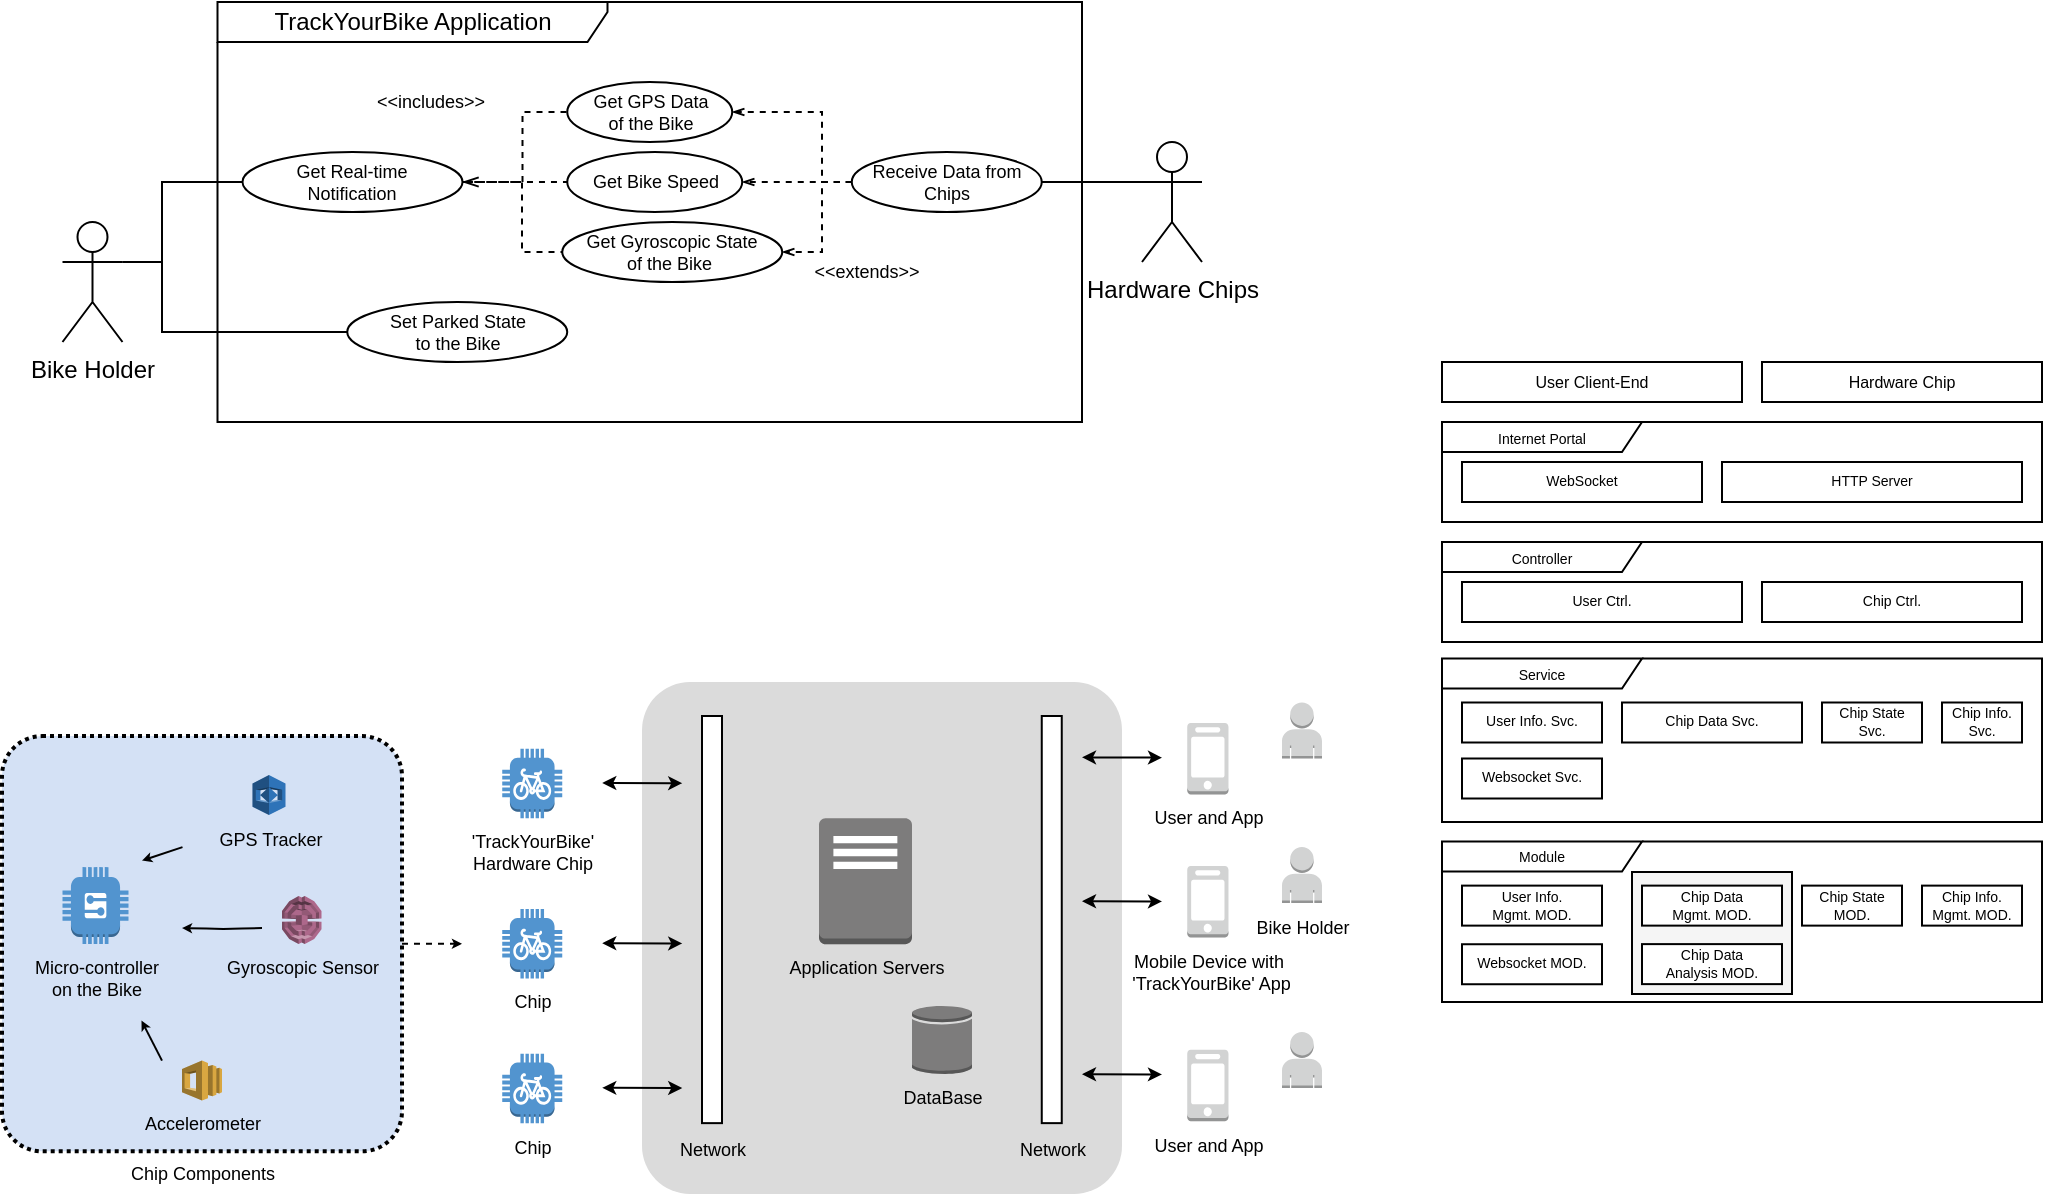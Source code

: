 <mxfile version="15.4.0" type="device" pages="2"><diagram id="r8Grfr7jQkBwMPgQjrcC" name="Page-1"><mxGraphModel dx="621" dy="463" grid="1" gridSize="10" guides="1" tooltips="1" connect="1" arrows="1" fold="1" page="1" pageScale="1" pageWidth="1169" pageHeight="827" math="0" shadow="0"><root><mxCell id="0"/><mxCell id="1" parent="0"/><mxCell id="HV0v0A446_wF8BR24bNS-97" value="&lt;span style=&quot;font-size: 7px&quot;&gt;Module&lt;/span&gt;" style="shape=umlFrame;whiteSpace=wrap;html=1;fontSize=8;width=100;height=15;" vertex="1" parent="1"><mxGeometry x="760" y="469.75" width="300" height="80.25" as="geometry"/></mxCell><mxCell id="HV0v0A446_wF8BR24bNS-106" value="" style="whiteSpace=wrap;html=1;fontSize=7;fillColor=#f5f5f5;strokeColor=default;fontColor=#333333;" vertex="1" parent="1"><mxGeometry x="855" y="485" width="80" height="61" as="geometry"/></mxCell><mxCell id="HV0v0A446_wF8BR24bNS-71" value="" style="rounded=1;arcSize=10;strokeColor=none;fillColor=#DBDBDB;gradientColor=none;fontSize=9;" vertex="1" parent="1"><mxGeometry x="360" y="390" width="240" height="256" as="geometry"/></mxCell><mxCell id="HV0v0A446_wF8BR24bNS-52" style="edgeStyle=orthogonalEdgeStyle;rounded=0;orthogonalLoop=1;jettySize=auto;html=1;exitX=1;exitY=0.5;exitDx=0;exitDy=0;fontSize=6;startArrow=none;startFill=0;endArrow=classic;endFill=1;endSize=2;dashed=1;" edge="1" parent="1" source="HV0v0A446_wF8BR24bNS-36"><mxGeometry relative="1" as="geometry"><mxPoint x="270" y="521.09" as="targetPoint"/></mxGeometry></mxCell><mxCell id="HV0v0A446_wF8BR24bNS-36" value="" style="rounded=1;arcSize=10;dashed=1;fillColor=#D4E1F5;gradientColor=none;dashPattern=1 1;strokeWidth=2;fontSize=6;" vertex="1" parent="1"><mxGeometry x="40" y="417.06" width="200" height="207.62" as="geometry"/></mxCell><mxCell id="HV0v0A446_wF8BR24bNS-2" value="TrackYourBike Application" style="shape=umlFrame;whiteSpace=wrap;html=1;width=195;height=20;" vertex="1" parent="1"><mxGeometry x="147.75" y="50" width="432.25" height="210" as="geometry"/></mxCell><mxCell id="HV0v0A446_wF8BR24bNS-6" style="edgeStyle=orthogonalEdgeStyle;rounded=0;orthogonalLoop=1;jettySize=auto;html=1;exitX=1;exitY=0.333;exitDx=0;exitDy=0;exitPerimeter=0;entryX=0;entryY=0.5;entryDx=0;entryDy=0;fontSize=9;endArrow=none;endFill=0;" edge="1" parent="1" source="HV0v0A446_wF8BR24bNS-1" target="HV0v0A446_wF8BR24bNS-5"><mxGeometry relative="1" as="geometry"><Array as="points"><mxPoint x="120" y="180"/><mxPoint x="120" y="140"/></Array></mxGeometry></mxCell><mxCell id="HV0v0A446_wF8BR24bNS-30" style="edgeStyle=orthogonalEdgeStyle;rounded=0;orthogonalLoop=1;jettySize=auto;html=1;exitX=1;exitY=0.333;exitDx=0;exitDy=0;exitPerimeter=0;entryX=0;entryY=0.5;entryDx=0;entryDy=0;fontSize=9;endArrow=none;endFill=0;endSize=4;" edge="1" parent="1" source="HV0v0A446_wF8BR24bNS-1" target="HV0v0A446_wF8BR24bNS-29"><mxGeometry relative="1" as="geometry"><Array as="points"><mxPoint x="120" y="180"/><mxPoint x="120" y="215"/></Array></mxGeometry></mxCell><mxCell id="HV0v0A446_wF8BR24bNS-1" value="Bike Holder" style="shape=umlActor;verticalLabelPosition=bottom;verticalAlign=top;html=1;" vertex="1" parent="1"><mxGeometry x="70.25" y="160" width="30" height="60" as="geometry"/></mxCell><mxCell id="HV0v0A446_wF8BR24bNS-3" value="Get GPS Data &lt;br&gt;of the Bike" style="ellipse;whiteSpace=wrap;html=1;fontSize=9;" vertex="1" parent="1"><mxGeometry x="322.62" y="90" width="82.5" height="30" as="geometry"/></mxCell><mxCell id="HV0v0A446_wF8BR24bNS-4" value="Get Bike Speed" style="ellipse;whiteSpace=wrap;html=1;fontSize=9;" vertex="1" parent="1"><mxGeometry x="322.62" y="125" width="87.5" height="30" as="geometry"/></mxCell><mxCell id="HV0v0A446_wF8BR24bNS-9" style="edgeStyle=orthogonalEdgeStyle;rounded=0;orthogonalLoop=1;jettySize=auto;html=1;exitX=1;exitY=0.5;exitDx=0;exitDy=0;entryX=0;entryY=0.5;entryDx=0;entryDy=0;fontSize=9;endArrow=none;endFill=0;dashed=1;" edge="1" parent="1" source="HV0v0A446_wF8BR24bNS-5" target="HV0v0A446_wF8BR24bNS-3"><mxGeometry relative="1" as="geometry"><Array as="points"><mxPoint x="300.25" y="140"/><mxPoint x="300.25" y="105"/></Array></mxGeometry></mxCell><mxCell id="HV0v0A446_wF8BR24bNS-10" style="edgeStyle=orthogonalEdgeStyle;rounded=0;orthogonalLoop=1;jettySize=auto;html=1;exitX=1;exitY=0.5;exitDx=0;exitDy=0;entryX=0;entryY=0.5;entryDx=0;entryDy=0;fontSize=9;endArrow=none;endFill=0;dashed=1;startArrow=openThin;startFill=0;" edge="1" parent="1" source="HV0v0A446_wF8BR24bNS-5" target="HV0v0A446_wF8BR24bNS-4"><mxGeometry relative="1" as="geometry"><Array as="points"><mxPoint x="290.25" y="140"/><mxPoint x="290.25" y="140"/></Array></mxGeometry></mxCell><mxCell id="HV0v0A446_wF8BR24bNS-12" value="&amp;lt;&amp;lt;includes&amp;gt;&amp;gt;" style="edgeLabel;html=1;align=center;verticalAlign=middle;resizable=0;points=[];fontSize=9;" vertex="1" connectable="0" parent="HV0v0A446_wF8BR24bNS-10"><mxGeometry x="0.388" y="-2" relative="1" as="geometry"><mxPoint x="-53" y="-42" as="offset"/></mxGeometry></mxCell><mxCell id="HV0v0A446_wF8BR24bNS-11" style="edgeStyle=orthogonalEdgeStyle;rounded=0;orthogonalLoop=1;jettySize=auto;html=1;exitX=1;exitY=0.5;exitDx=0;exitDy=0;entryX=0;entryY=0.5;entryDx=0;entryDy=0;fontSize=9;endArrow=none;endFill=0;dashed=1;" edge="1" parent="1" source="HV0v0A446_wF8BR24bNS-5" target="HV0v0A446_wF8BR24bNS-8"><mxGeometry relative="1" as="geometry"><Array as="points"><mxPoint x="300" y="140"/><mxPoint x="300" y="175"/></Array></mxGeometry></mxCell><mxCell id="HV0v0A446_wF8BR24bNS-5" value="Get Real-time&lt;br style=&quot;font-size: 9px;&quot;&gt;Notification" style="ellipse;whiteSpace=wrap;html=1;fontSize=9;" vertex="1" parent="1"><mxGeometry x="160.25" y="125" width="110" height="30" as="geometry"/></mxCell><mxCell id="HV0v0A446_wF8BR24bNS-8" value="Get Gyroscopic State&lt;br&gt;of the Bike&amp;nbsp;" style="ellipse;whiteSpace=wrap;html=1;fontSize=9;" vertex="1" parent="1"><mxGeometry x="320.12" y="160" width="110" height="30" as="geometry"/></mxCell><mxCell id="HV0v0A446_wF8BR24bNS-62" style="rounded=0;orthogonalLoop=1;jettySize=auto;html=1;fontSize=9;startArrow=classic;startFill=1;endArrow=classic;endFill=1;startSize=4;endSize=4;" edge="1" parent="1"><mxGeometry relative="1" as="geometry"><mxPoint x="380.12" y="593.053" as="targetPoint"/><mxPoint x="340.12" y="592.91" as="sourcePoint"/></mxGeometry></mxCell><mxCell id="HV0v0A446_wF8BR24bNS-13" value="Chip" style="outlineConnect=0;dashed=0;verticalLabelPosition=bottom;verticalAlign=top;align=center;html=1;shape=mxgraph.aws3.bicycle;fillColor=#5294CF;gradientColor=none;fontSize=9;" vertex="1" parent="1"><mxGeometry x="290.12" y="575.82" width="30" height="34.75" as="geometry"/></mxCell><mxCell id="HV0v0A446_wF8BR24bNS-14" value="Mobile Device with&lt;br&gt;&amp;nbsp;'TrackYourBike' App" style="outlineConnect=0;dashed=0;verticalLabelPosition=bottom;verticalAlign=top;align=center;html=1;shape=mxgraph.aws3.mobile_client;fillColor=#D2D3D3;gradientColor=none;fontSize=9;" vertex="1" parent="1"><mxGeometry x="632.62" y="482" width="20.62" height="35.75" as="geometry"/></mxCell><mxCell id="HV0v0A446_wF8BR24bNS-16" value="Bike Holder" style="outlineConnect=0;dashed=0;verticalLabelPosition=bottom;verticalAlign=top;align=center;html=1;shape=mxgraph.aws3.user;fillColor=#D2D3D3;gradientColor=none;fontSize=9;" vertex="1" parent="1"><mxGeometry x="680" y="472.5" width="20" height="28" as="geometry"/></mxCell><mxCell id="HV0v0A446_wF8BR24bNS-25" style="edgeStyle=orthogonalEdgeStyle;rounded=1;orthogonalLoop=1;jettySize=auto;html=1;fontSize=9;endArrow=classic;endFill=1;endSize=2;" edge="1" parent="1"><mxGeometry relative="1" as="geometry"><mxPoint x="130" y="513.02" as="targetPoint"/><mxPoint x="170" y="513.02" as="sourcePoint"/></mxGeometry></mxCell><mxCell id="HV0v0A446_wF8BR24bNS-19" value="Gyroscopic Sensor" style="outlineConnect=0;dashed=0;verticalLabelPosition=bottom;verticalAlign=top;align=center;html=1;shape=mxgraph.aws3.pinpoint;fillColor=#AD688B;gradientColor=none;fontSize=9;" vertex="1" parent="1"><mxGeometry x="180" y="497.06" width="19.75" height="24" as="geometry"/></mxCell><mxCell id="HV0v0A446_wF8BR24bNS-24" style="rounded=1;orthogonalLoop=1;jettySize=auto;html=1;fontSize=9;endArrow=classic;endFill=1;endSize=2;" edge="1" parent="1"><mxGeometry relative="1" as="geometry"><mxPoint x="110" y="479.31" as="targetPoint"/><mxPoint x="130.25" y="472.56" as="sourcePoint"/></mxGeometry></mxCell><mxCell id="HV0v0A446_wF8BR24bNS-20" value="GPS Tracker" style="outlineConnect=0;dashed=0;verticalLabelPosition=bottom;verticalAlign=top;align=center;html=1;shape=mxgraph.aws3.rekognition;fillColor=#2E73B8;gradientColor=none;fontSize=9;" vertex="1" parent="1"><mxGeometry x="165.25" y="436.56" width="16.5" height="20" as="geometry"/></mxCell><mxCell id="HV0v0A446_wF8BR24bNS-23" style="rounded=1;orthogonalLoop=1;jettySize=auto;html=1;fontSize=9;endArrow=classic;endFill=1;endSize=2;" edge="1" parent="1"><mxGeometry relative="1" as="geometry"><mxPoint x="109.75" y="559.31" as="targetPoint"/><mxPoint x="120" y="579.31" as="sourcePoint"/></mxGeometry></mxCell><mxCell id="HV0v0A446_wF8BR24bNS-21" value="Accelerometer" style="outlineConnect=0;dashed=0;verticalLabelPosition=bottom;verticalAlign=top;align=center;html=1;shape=mxgraph.aws3.swf;fillColor=#D9A741;gradientColor=none;fontSize=9;" vertex="1" parent="1"><mxGeometry x="130" y="579.31" width="20" height="20" as="geometry"/></mxCell><mxCell id="HV0v0A446_wF8BR24bNS-29" value="Set Parked State&lt;br&gt;to the Bike" style="ellipse;whiteSpace=wrap;html=1;fontSize=9;" vertex="1" parent="1"><mxGeometry x="212.62" y="200" width="110" height="30" as="geometry"/></mxCell><mxCell id="HV0v0A446_wF8BR24bNS-33" value="Application Servers" style="outlineConnect=0;dashed=0;verticalLabelPosition=bottom;verticalAlign=top;align=center;html=1;shape=mxgraph.aws3.traditional_server;fillColor=#7D7C7C;gradientColor=none;fontSize=9;" vertex="1" parent="1"><mxGeometry x="448.5" y="458.12" width="46.5" height="63" as="geometry"/></mxCell><mxCell id="HV0v0A446_wF8BR24bNS-37" value="&lt;span style=&quot;font-size: 9px&quot;&gt;Micro-controller&lt;/span&gt;&lt;br style=&quot;font-size: 9px&quot;&gt;&lt;span style=&quot;font-size: 9px&quot;&gt;on the Bike&lt;/span&gt;" style="outlineConnect=0;dashed=0;verticalLabelPosition=bottom;verticalAlign=top;align=center;html=1;shape=mxgraph.aws3.generic;fillColor=#5294CF;gradientColor=none;fontSize=6;" vertex="1" parent="1"><mxGeometry x="70.25" y="482.56" width="33" height="38.5" as="geometry"/></mxCell><mxCell id="HV0v0A446_wF8BR24bNS-40" value="'TrackYourBike' &lt;br&gt;Hardware Chip" style="outlineConnect=0;dashed=0;verticalLabelPosition=bottom;verticalAlign=top;align=center;html=1;shape=mxgraph.aws3.bicycle;fillColor=#5294CF;gradientColor=none;fontSize=9;" vertex="1" parent="1"><mxGeometry x="290.12" y="423.37" width="30" height="34.75" as="geometry"/></mxCell><mxCell id="HV0v0A446_wF8BR24bNS-41" value="Chip" style="outlineConnect=0;dashed=0;verticalLabelPosition=bottom;verticalAlign=top;align=center;html=1;shape=mxgraph.aws3.bicycle;fillColor=#5294CF;gradientColor=none;fontSize=9;" vertex="1" parent="1"><mxGeometry x="290.12" y="503.5" width="30" height="34.75" as="geometry"/></mxCell><mxCell id="HV0v0A446_wF8BR24bNS-42" value="User and App" style="outlineConnect=0;dashed=0;verticalLabelPosition=bottom;verticalAlign=top;align=center;html=1;shape=mxgraph.aws3.mobile_client;fillColor=#D2D3D3;gradientColor=none;fontSize=9;" vertex="1" parent="1"><mxGeometry x="632.62" y="573.87" width="20.62" height="35.75" as="geometry"/></mxCell><mxCell id="HV0v0A446_wF8BR24bNS-43" value="" style="outlineConnect=0;dashed=0;verticalLabelPosition=bottom;verticalAlign=top;align=center;html=1;shape=mxgraph.aws3.user;fillColor=#D2D3D3;gradientColor=none;fontSize=9;" vertex="1" parent="1"><mxGeometry x="680" y="565" width="20" height="28" as="geometry"/></mxCell><mxCell id="HV0v0A446_wF8BR24bNS-44" value="User and App" style="outlineConnect=0;dashed=0;verticalLabelPosition=bottom;verticalAlign=top;align=center;html=1;shape=mxgraph.aws3.mobile_client;fillColor=#D2D3D3;gradientColor=none;fontSize=9;" vertex="1" parent="1"><mxGeometry x="632.62" y="410.5" width="20.62" height="35.75" as="geometry"/></mxCell><mxCell id="HV0v0A446_wF8BR24bNS-45" value="" style="outlineConnect=0;dashed=0;verticalLabelPosition=bottom;verticalAlign=top;align=center;html=1;shape=mxgraph.aws3.user;fillColor=#D2D3D3;gradientColor=none;fontSize=9;" vertex="1" parent="1"><mxGeometry x="680" y="400.25" width="20" height="28" as="geometry"/></mxCell><mxCell id="HV0v0A446_wF8BR24bNS-54" value="&lt;font style=&quot;font-size: 9px&quot;&gt;DataBase&lt;/font&gt;" style="outlineConnect=0;dashed=0;verticalLabelPosition=bottom;verticalAlign=top;align=center;html=1;shape=mxgraph.aws3.generic_database;fillColor=#7D7C7C;gradientColor=none;fontSize=6;" vertex="1" parent="1"><mxGeometry x="495" y="551.5" width="30" height="34.5" as="geometry"/></mxCell><mxCell id="HV0v0A446_wF8BR24bNS-60" value="" style="whiteSpace=wrap;html=1;fontSize=9;" vertex="1" parent="1"><mxGeometry x="390" y="407" width="10" height="203.57" as="geometry"/></mxCell><mxCell id="HV0v0A446_wF8BR24bNS-61" value="Network" style="text;html=1;resizable=0;autosize=1;align=center;verticalAlign=middle;points=[];fillColor=none;strokeColor=none;rounded=0;fontSize=9;" vertex="1" parent="1"><mxGeometry x="370" y="614" width="50" height="20" as="geometry"/></mxCell><mxCell id="HV0v0A446_wF8BR24bNS-63" style="rounded=0;orthogonalLoop=1;jettySize=auto;html=1;fontSize=9;startArrow=classic;startFill=1;endArrow=classic;endFill=1;startSize=4;endSize=4;" edge="1" parent="1"><mxGeometry relative="1" as="geometry"><mxPoint x="380.12" y="520.733" as="targetPoint"/><mxPoint x="340.12" y="520.59" as="sourcePoint"/></mxGeometry></mxCell><mxCell id="HV0v0A446_wF8BR24bNS-64" style="rounded=0;orthogonalLoop=1;jettySize=auto;html=1;fontSize=9;startArrow=classic;startFill=1;endArrow=classic;endFill=1;startSize=4;endSize=4;" edge="1" parent="1"><mxGeometry relative="1" as="geometry"><mxPoint x="380.12" y="440.603" as="targetPoint"/><mxPoint x="340.12" y="440.46" as="sourcePoint"/></mxGeometry></mxCell><mxCell id="HV0v0A446_wF8BR24bNS-65" style="rounded=0;orthogonalLoop=1;jettySize=auto;html=1;fontSize=9;startArrow=classic;startFill=1;endArrow=classic;endFill=1;startSize=4;endSize=4;" edge="1" parent="1"><mxGeometry relative="1" as="geometry"><mxPoint x="620" y="586.213" as="targetPoint"/><mxPoint x="580" y="586.07" as="sourcePoint"/></mxGeometry></mxCell><mxCell id="HV0v0A446_wF8BR24bNS-66" value="" style="whiteSpace=wrap;html=1;fontSize=9;" vertex="1" parent="1"><mxGeometry x="559.88" y="407" width="10" height="203.57" as="geometry"/></mxCell><mxCell id="HV0v0A446_wF8BR24bNS-67" value="Network" style="text;html=1;resizable=0;autosize=1;align=center;verticalAlign=middle;points=[];fillColor=none;strokeColor=none;rounded=0;fontSize=9;" vertex="1" parent="1"><mxGeometry x="539.88" y="614" width="50" height="20" as="geometry"/></mxCell><mxCell id="HV0v0A446_wF8BR24bNS-68" style="rounded=0;orthogonalLoop=1;jettySize=auto;html=1;fontSize=9;startArrow=classic;startFill=1;endArrow=classic;endFill=1;startSize=4;endSize=4;" edge="1" parent="1"><mxGeometry relative="1" as="geometry"><mxPoint x="620" y="499.723" as="targetPoint"/><mxPoint x="580" y="499.58" as="sourcePoint"/></mxGeometry></mxCell><mxCell id="HV0v0A446_wF8BR24bNS-69" style="rounded=0;orthogonalLoop=1;jettySize=auto;html=1;fontSize=9;startArrow=classic;startFill=1;endArrow=classic;endFill=1;startSize=4;endSize=4;" edge="1" parent="1"><mxGeometry relative="1" as="geometry"><mxPoint x="620" y="427.823" as="targetPoint"/><mxPoint x="580" y="427.68" as="sourcePoint"/></mxGeometry></mxCell><mxCell id="HV0v0A446_wF8BR24bNS-72" value="Chip Components" style="text;html=1;resizable=0;autosize=1;align=center;verticalAlign=middle;points=[];fillColor=none;strokeColor=none;rounded=0;fontSize=9;" vertex="1" parent="1"><mxGeometry x="95" y="626" width="90" height="20" as="geometry"/></mxCell><mxCell id="HV0v0A446_wF8BR24bNS-73" value="Hardware Chips" style="shape=umlActor;verticalLabelPosition=bottom;verticalAlign=top;html=1;" vertex="1" parent="1"><mxGeometry x="610" y="120" width="30" height="60" as="geometry"/></mxCell><mxCell id="HV0v0A446_wF8BR24bNS-75" style="edgeStyle=none;rounded=0;orthogonalLoop=1;jettySize=auto;html=1;exitX=1;exitY=0.5;exitDx=0;exitDy=0;entryX=0;entryY=0.333;entryDx=0;entryDy=0;entryPerimeter=0;fontSize=9;startArrow=none;startFill=0;endArrow=none;endFill=0;startSize=4;endSize=4;" edge="1" parent="1" source="HV0v0A446_wF8BR24bNS-74" target="HV0v0A446_wF8BR24bNS-73"><mxGeometry relative="1" as="geometry"/></mxCell><mxCell id="HV0v0A446_wF8BR24bNS-80" style="edgeStyle=orthogonalEdgeStyle;rounded=0;orthogonalLoop=1;jettySize=auto;html=1;exitX=0;exitY=0.5;exitDx=0;exitDy=0;entryX=1;entryY=0.5;entryDx=0;entryDy=0;dashed=1;fontSize=9;startArrow=none;startFill=0;endArrow=openThin;endFill=0;startSize=4;endSize=4;" edge="1" parent="1" source="HV0v0A446_wF8BR24bNS-74" target="HV0v0A446_wF8BR24bNS-3"><mxGeometry relative="1" as="geometry"><Array as="points"><mxPoint x="450" y="140"/><mxPoint x="450" y="105"/></Array></mxGeometry></mxCell><mxCell id="HV0v0A446_wF8BR24bNS-81" style="edgeStyle=orthogonalEdgeStyle;rounded=0;orthogonalLoop=1;jettySize=auto;html=1;exitX=0;exitY=0.5;exitDx=0;exitDy=0;entryX=1;entryY=0.5;entryDx=0;entryDy=0;dashed=1;fontSize=9;startArrow=none;startFill=0;endArrow=openThin;endFill=0;startSize=4;endSize=4;" edge="1" parent="1" source="HV0v0A446_wF8BR24bNS-74" target="HV0v0A446_wF8BR24bNS-4"><mxGeometry relative="1" as="geometry"/></mxCell><mxCell id="HV0v0A446_wF8BR24bNS-82" style="edgeStyle=orthogonalEdgeStyle;rounded=0;orthogonalLoop=1;jettySize=auto;html=1;exitX=0;exitY=0.5;exitDx=0;exitDy=0;entryX=1;entryY=0.5;entryDx=0;entryDy=0;dashed=1;fontSize=9;startArrow=none;startFill=0;endArrow=openThin;endFill=0;startSize=4;endSize=4;" edge="1" parent="1" source="HV0v0A446_wF8BR24bNS-74" target="HV0v0A446_wF8BR24bNS-8"><mxGeometry relative="1" as="geometry"><Array as="points"><mxPoint x="450" y="140"/><mxPoint x="450" y="175"/></Array></mxGeometry></mxCell><mxCell id="HV0v0A446_wF8BR24bNS-83" value="&amp;lt;&amp;lt;extends&amp;gt;&amp;gt;" style="edgeLabel;html=1;align=center;verticalAlign=middle;resizable=0;points=[];fontSize=9;" vertex="1" connectable="0" parent="HV0v0A446_wF8BR24bNS-82"><mxGeometry x="-0.783" y="-1" relative="1" as="geometry"><mxPoint x="14" y="46" as="offset"/></mxGeometry></mxCell><mxCell id="HV0v0A446_wF8BR24bNS-74" value="Receive Data from&lt;br&gt;Chips" style="ellipse;whiteSpace=wrap;html=1;fontSize=9;" vertex="1" parent="1"><mxGeometry x="464.88" y="125" width="95" height="30" as="geometry"/></mxCell><mxCell id="HV0v0A446_wF8BR24bNS-84" value="User Client-End" style="whiteSpace=wrap;html=1;fontSize=8;" vertex="1" parent="1"><mxGeometry x="760" y="230" width="150" height="20" as="geometry"/></mxCell><mxCell id="HV0v0A446_wF8BR24bNS-85" value="Hardware Chip" style="whiteSpace=wrap;html=1;fontSize=8;" vertex="1" parent="1"><mxGeometry x="920" y="230" width="140" height="20" as="geometry"/></mxCell><mxCell id="HV0v0A446_wF8BR24bNS-86" value="&lt;font style=&quot;font-size: 7px&quot;&gt;Internet Portal&lt;/font&gt;" style="shape=umlFrame;whiteSpace=wrap;html=1;fontSize=8;width=100;height=15;" vertex="1" parent="1"><mxGeometry x="760" y="260" width="300" height="50" as="geometry"/></mxCell><mxCell id="HV0v0A446_wF8BR24bNS-87" value="WebSocket" style="whiteSpace=wrap;html=1;fontSize=7;" vertex="1" parent="1"><mxGeometry x="770" y="280" width="120" height="20" as="geometry"/></mxCell><mxCell id="HV0v0A446_wF8BR24bNS-88" value="HTTP Server" style="whiteSpace=wrap;html=1;fontSize=7;" vertex="1" parent="1"><mxGeometry x="900" y="280" width="150" height="20" as="geometry"/></mxCell><mxCell id="HV0v0A446_wF8BR24bNS-89" value="&lt;span style=&quot;font-size: 7px&quot;&gt;Controller&lt;/span&gt;" style="shape=umlFrame;whiteSpace=wrap;html=1;fontSize=8;width=100;height=15;" vertex="1" parent="1"><mxGeometry x="760" y="320" width="300" height="50" as="geometry"/></mxCell><mxCell id="HV0v0A446_wF8BR24bNS-90" value="User Ctrl." style="whiteSpace=wrap;html=1;fontSize=7;" vertex="1" parent="1"><mxGeometry x="770" y="340" width="140" height="20" as="geometry"/></mxCell><mxCell id="HV0v0A446_wF8BR24bNS-91" value="Chip Ctrl." style="whiteSpace=wrap;html=1;fontSize=7;" vertex="1" parent="1"><mxGeometry x="920" y="340" width="130" height="20" as="geometry"/></mxCell><mxCell id="HV0v0A446_wF8BR24bNS-92" value="&lt;span style=&quot;font-size: 7px&quot;&gt;Service&lt;/span&gt;" style="shape=umlFrame;whiteSpace=wrap;html=1;fontSize=8;width=100;height=15;" vertex="1" parent="1"><mxGeometry x="760" y="378.25" width="300" height="81.75" as="geometry"/></mxCell><mxCell id="HV0v0A446_wF8BR24bNS-93" value="User Info. Svc." style="whiteSpace=wrap;html=1;fontSize=7;" vertex="1" parent="1"><mxGeometry x="770" y="400.25" width="70" height="20" as="geometry"/></mxCell><mxCell id="HV0v0A446_wF8BR24bNS-94" value="Websocket Svc." style="whiteSpace=wrap;html=1;fontSize=7;" vertex="1" parent="1"><mxGeometry x="770" y="428.25" width="70" height="20" as="geometry"/></mxCell><mxCell id="HV0v0A446_wF8BR24bNS-95" value="Chip State Svc." style="whiteSpace=wrap;html=1;fontSize=7;" vertex="1" parent="1"><mxGeometry x="950" y="400.25" width="50" height="20" as="geometry"/></mxCell><mxCell id="HV0v0A446_wF8BR24bNS-96" value="Chip Info. Svc." style="whiteSpace=wrap;html=1;fontSize=7;" vertex="1" parent="1"><mxGeometry x="1010" y="400.25" width="40" height="20" as="geometry"/></mxCell><mxCell id="HV0v0A446_wF8BR24bNS-98" value="User Info. &lt;br&gt;Mgmt. MOD." style="whiteSpace=wrap;html=1;fontSize=7;" vertex="1" parent="1"><mxGeometry x="770" y="491.81" width="70" height="20" as="geometry"/></mxCell><mxCell id="HV0v0A446_wF8BR24bNS-100" value="Chip State MOD." style="whiteSpace=wrap;html=1;fontSize=7;" vertex="1" parent="1"><mxGeometry x="940" y="491.81" width="50" height="20" as="geometry"/></mxCell><mxCell id="HV0v0A446_wF8BR24bNS-101" value="Chip Info. &lt;br&gt;Mgmt. MOD." style="whiteSpace=wrap;html=1;fontSize=7;" vertex="1" parent="1"><mxGeometry x="1000" y="491.81" width="50" height="20" as="geometry"/></mxCell><mxCell id="HV0v0A446_wF8BR24bNS-102" value="Chip Data Svc." style="whiteSpace=wrap;html=1;fontSize=7;" vertex="1" parent="1"><mxGeometry x="850" y="400.25" width="90" height="20" as="geometry"/></mxCell><mxCell id="HV0v0A446_wF8BR24bNS-103" value="Websocket MOD." style="whiteSpace=wrap;html=1;fontSize=7;" vertex="1" parent="1"><mxGeometry x="770" y="521.12" width="70" height="20" as="geometry"/></mxCell><mxCell id="HV0v0A446_wF8BR24bNS-104" value="Chip Data &lt;br&gt;Mgmt. MOD." style="whiteSpace=wrap;html=1;fontSize=7;" vertex="1" parent="1"><mxGeometry x="860" y="491.81" width="70" height="20" as="geometry"/></mxCell><mxCell id="HV0v0A446_wF8BR24bNS-105" value="Chip Data&lt;br&gt;Analysis MOD." style="whiteSpace=wrap;html=1;fontSize=7;" vertex="1" parent="1"><mxGeometry x="860" y="521.06" width="70" height="20" as="geometry"/></mxCell></root></mxGraphModel></diagram><diagram id="pZ7xGZfv6khhganvfG9E" name="Page-2"><mxGraphModel dx="621" dy="463" grid="1" gridSize="10" guides="1" tooltips="1" connect="1" arrows="1" fold="1" page="1" pageScale="1" pageWidth="1169" pageHeight="827" math="0" shadow="0"><root><mxCell id="CwgXU_U2PIwfxWZbNTri-0"/><mxCell id="CwgXU_U2PIwfxWZbNTri-1" parent="CwgXU_U2PIwfxWZbNTri-0"/><mxCell id="W_IpCt7eLeR4E9WkVqxt-1" style="edgeStyle=orthogonalEdgeStyle;rounded=0;orthogonalLoop=1;jettySize=auto;html=1;exitX=0.5;exitY=1;exitDx=0;exitDy=0;entryX=0.5;entryY=0;entryDx=0;entryDy=0;fontSize=7;startArrow=none;startFill=0;endArrow=openThin;endFill=0;startSize=4;endSize=4;" edge="1" parent="CwgXU_U2PIwfxWZbNTri-1" source="CwgXU_U2PIwfxWZbNTri-2" target="CwgXU_U2PIwfxWZbNTri-5"><mxGeometry relative="1" as="geometry"/></mxCell><mxCell id="CwgXU_U2PIwfxWZbNTri-2" value="" style="ellipse;fillColor=#ffffff;strokeColor=#000000;fontSize=7;" vertex="1" parent="CwgXU_U2PIwfxWZbNTri-1"><mxGeometry x="262.5" y="20" width="30" height="30" as="geometry"/></mxCell><mxCell id="W_IpCt7eLeR4E9WkVqxt-2" style="edgeStyle=orthogonalEdgeStyle;rounded=0;orthogonalLoop=1;jettySize=auto;html=1;exitX=0.5;exitY=1;exitDx=0;exitDy=0;entryX=0.5;entryY=0;entryDx=0;entryDy=0;fontSize=7;startArrow=none;startFill=0;endArrow=openThin;endFill=0;startSize=4;endSize=4;" edge="1" parent="CwgXU_U2PIwfxWZbNTri-1" source="CwgXU_U2PIwfxWZbNTri-5" target="W_IpCt7eLeR4E9WkVqxt-0"><mxGeometry relative="1" as="geometry"/></mxCell><mxCell id="CwgXU_U2PIwfxWZbNTri-5" value="Receive Chip Data" style="whiteSpace=wrap;html=1;fontSize=7;gradientColor=#ffffff;rounded=1;shadow=0;sketch=0;arcSize=44;" vertex="1" parent="CwgXU_U2PIwfxWZbNTri-1"><mxGeometry x="235" y="65" width="85" height="30" as="geometry"/></mxCell><mxCell id="W_IpCt7eLeR4E9WkVqxt-4" style="edgeStyle=orthogonalEdgeStyle;rounded=0;orthogonalLoop=1;jettySize=auto;html=1;exitX=0.5;exitY=1;exitDx=0;exitDy=0;entryX=0.5;entryY=0;entryDx=0;entryDy=0;fontSize=7;startArrow=none;startFill=0;endArrow=openThin;endFill=0;startSize=4;endSize=4;" edge="1" parent="CwgXU_U2PIwfxWZbNTri-1" source="W_IpCt7eLeR4E9WkVqxt-0" target="W_IpCt7eLeR4E9WkVqxt-3"><mxGeometry relative="1" as="geometry"/></mxCell><mxCell id="W_IpCt7eLeR4E9WkVqxt-0" value="Check Data Type" style="whiteSpace=wrap;html=1;fontSize=7;gradientColor=#ffffff;rounded=1;shadow=0;sketch=0;arcSize=44;" vertex="1" parent="CwgXU_U2PIwfxWZbNTri-1"><mxGeometry x="235" y="115" width="85" height="30" as="geometry"/></mxCell><mxCell id="W_IpCt7eLeR4E9WkVqxt-6" style="edgeStyle=orthogonalEdgeStyle;rounded=1;orthogonalLoop=1;jettySize=auto;html=1;exitX=1;exitY=0.5;exitDx=0;exitDy=0;entryX=0.5;entryY=0;entryDx=0;entryDy=0;fontSize=7;startArrow=none;startFill=0;endArrow=openThin;endFill=0;startSize=4;endSize=4;" edge="1" parent="CwgXU_U2PIwfxWZbNTri-1" source="W_IpCt7eLeR4E9WkVqxt-3" target="W_IpCt7eLeR4E9WkVqxt-11"><mxGeometry relative="1" as="geometry"><mxPoint x="362.5" y="205" as="targetPoint"/></mxGeometry></mxCell><mxCell id="W_IpCt7eLeR4E9WkVqxt-7" value="gyroscopic data" style="edgeLabel;html=1;align=center;verticalAlign=middle;resizable=0;points=[];fontSize=7;" vertex="1" connectable="0" parent="W_IpCt7eLeR4E9WkVqxt-6"><mxGeometry x="-0.158" y="2" relative="1" as="geometry"><mxPoint y="-13" as="offset"/></mxGeometry></mxCell><mxCell id="W_IpCt7eLeR4E9WkVqxt-9" style="edgeStyle=orthogonalEdgeStyle;rounded=1;orthogonalLoop=1;jettySize=auto;html=1;exitX=0;exitY=0.5;exitDx=0;exitDy=0;entryX=0.5;entryY=0;entryDx=0;entryDy=0;fontSize=7;startArrow=none;startFill=0;endArrow=openThin;endFill=0;startSize=4;endSize=4;" edge="1" parent="CwgXU_U2PIwfxWZbNTri-1" source="W_IpCt7eLeR4E9WkVqxt-3" target="W_IpCt7eLeR4E9WkVqxt-8"><mxGeometry relative="1" as="geometry"/></mxCell><mxCell id="W_IpCt7eLeR4E9WkVqxt-10" value="not gyroscopic data" style="edgeLabel;html=1;align=center;verticalAlign=middle;resizable=0;points=[];fontSize=7;" vertex="1" connectable="0" parent="W_IpCt7eLeR4E9WkVqxt-9"><mxGeometry x="-0.309" relative="1" as="geometry"><mxPoint y="-15" as="offset"/></mxGeometry></mxCell><mxCell id="W_IpCt7eLeR4E9WkVqxt-3" value="" style="rhombus;rounded=0;shadow=0;sketch=0;fontSize=7;strokeColor=default;fillColor=default;gradientColor=#ffffff;" vertex="1" parent="CwgXU_U2PIwfxWZbNTri-1"><mxGeometry x="262.5" y="165" width="30" height="30" as="geometry"/></mxCell><mxCell id="W_IpCt7eLeR4E9WkVqxt-32" style="edgeStyle=orthogonalEdgeStyle;rounded=1;orthogonalLoop=1;jettySize=auto;html=1;exitX=0.5;exitY=1;exitDx=0;exitDy=0;entryX=0.5;entryY=0;entryDx=0;entryDy=0;fontSize=7;startArrow=none;startFill=0;endArrow=openThin;endFill=0;startSize=4;endSize=4;" edge="1" parent="CwgXU_U2PIwfxWZbNTri-1" source="W_IpCt7eLeR4E9WkVqxt-8" target="W_IpCt7eLeR4E9WkVqxt-18"><mxGeometry relative="1" as="geometry"><Array as="points"><mxPoint x="202.5" y="430"/><mxPoint x="282.5" y="430"/></Array></mxGeometry></mxCell><mxCell id="W_IpCt7eLeR4E9WkVqxt-8" value="Push Chip Data&lt;br&gt;to The Client-End" style="whiteSpace=wrap;html=1;fontSize=7;gradientColor=#ffffff;rounded=1;shadow=0;sketch=0;arcSize=44;" vertex="1" parent="CwgXU_U2PIwfxWZbNTri-1"><mxGeometry x="160" y="290" width="85" height="30" as="geometry"/></mxCell><mxCell id="W_IpCt7eLeR4E9WkVqxt-14" style="edgeStyle=orthogonalEdgeStyle;rounded=1;orthogonalLoop=1;jettySize=auto;html=1;exitX=0.5;exitY=1;exitDx=0;exitDy=0;entryX=0.5;entryY=0;entryDx=0;entryDy=0;fontSize=7;startArrow=none;startFill=0;endArrow=openThin;endFill=0;startSize=4;endSize=4;" edge="1" parent="CwgXU_U2PIwfxWZbNTri-1" source="W_IpCt7eLeR4E9WkVqxt-11" target="W_IpCt7eLeR4E9WkVqxt-13"><mxGeometry relative="1" as="geometry"/></mxCell><mxCell id="W_IpCt7eLeR4E9WkVqxt-11" value="Check If Chip Is In &lt;br&gt;'Parked' State" style="whiteSpace=wrap;html=1;fontSize=7;gradientColor=#ffffff;rounded=1;shadow=0;sketch=0;arcSize=44;" vertex="1" parent="CwgXU_U2PIwfxWZbNTri-1"><mxGeometry x="292.5" y="200" width="85" height="30" as="geometry"/></mxCell><mxCell id="W_IpCt7eLeR4E9WkVqxt-16" style="edgeStyle=orthogonalEdgeStyle;rounded=1;orthogonalLoop=1;jettySize=auto;html=1;exitX=0;exitY=0.5;exitDx=0;exitDy=0;entryX=0.5;entryY=0;entryDx=0;entryDy=0;fontSize=7;startArrow=none;startFill=0;endArrow=openThin;endFill=0;startSize=4;endSize=4;" edge="1" parent="CwgXU_U2PIwfxWZbNTri-1" source="W_IpCt7eLeR4E9WkVqxt-13" target="W_IpCt7eLeR4E9WkVqxt-15"><mxGeometry relative="1" as="geometry"><Array as="points"><mxPoint x="282.5" y="265"/></Array></mxGeometry></mxCell><mxCell id="W_IpCt7eLeR4E9WkVqxt-17" value="no" style="edgeLabel;html=1;align=center;verticalAlign=middle;resizable=0;points=[];fontSize=7;" vertex="1" connectable="0" parent="W_IpCt7eLeR4E9WkVqxt-16"><mxGeometry x="-0.079" relative="1" as="geometry"><mxPoint x="-23" y="-4" as="offset"/></mxGeometry></mxCell><mxCell id="W_IpCt7eLeR4E9WkVqxt-22" style="edgeStyle=orthogonalEdgeStyle;rounded=1;orthogonalLoop=1;jettySize=auto;html=1;exitX=1;exitY=0.5;exitDx=0;exitDy=0;fontSize=7;startArrow=none;startFill=0;endArrow=openThin;endFill=0;startSize=4;endSize=4;entryX=0.5;entryY=0;entryDx=0;entryDy=0;" edge="1" parent="CwgXU_U2PIwfxWZbNTri-1" source="W_IpCt7eLeR4E9WkVqxt-13" target="W_IpCt7eLeR4E9WkVqxt-21"><mxGeometry relative="1" as="geometry"><Array as="points"><mxPoint x="408.5" y="265"/><mxPoint x="408.5" y="280"/></Array></mxGeometry></mxCell><mxCell id="W_IpCt7eLeR4E9WkVqxt-23" value="yes" style="edgeLabel;html=1;align=center;verticalAlign=middle;resizable=0;points=[];fontSize=7;" vertex="1" connectable="0" parent="W_IpCt7eLeR4E9WkVqxt-22"><mxGeometry x="-0.474" relative="1" as="geometry"><mxPoint y="-15" as="offset"/></mxGeometry></mxCell><mxCell id="W_IpCt7eLeR4E9WkVqxt-13" value="" style="rhombus;rounded=0;shadow=0;sketch=0;fontSize=7;strokeColor=default;fillColor=default;gradientColor=#ffffff;" vertex="1" parent="CwgXU_U2PIwfxWZbNTri-1"><mxGeometry x="320" y="250" width="30" height="30" as="geometry"/></mxCell><mxCell id="W_IpCt7eLeR4E9WkVqxt-31" style="edgeStyle=orthogonalEdgeStyle;rounded=1;orthogonalLoop=1;jettySize=auto;html=1;exitX=0.5;exitY=1;exitDx=0;exitDy=0;entryX=0.5;entryY=0;entryDx=0;entryDy=0;fontSize=7;startArrow=none;startFill=0;endArrow=openThin;endFill=0;startSize=4;endSize=4;" edge="1" parent="CwgXU_U2PIwfxWZbNTri-1" source="W_IpCt7eLeR4E9WkVqxt-15" target="W_IpCt7eLeR4E9WkVqxt-18"><mxGeometry relative="1" as="geometry"/></mxCell><mxCell id="W_IpCt7eLeR4E9WkVqxt-15" value="Ignore Chip Data" style="whiteSpace=wrap;html=1;fontSize=7;gradientColor=#ffffff;rounded=1;shadow=0;sketch=0;arcSize=44;" vertex="1" parent="CwgXU_U2PIwfxWZbNTri-1"><mxGeometry x="240" y="330" width="85" height="30" as="geometry"/></mxCell><mxCell id="W_IpCt7eLeR4E9WkVqxt-18" value="" style="ellipse;html=1;shape=endState;fillColor=#000000;strokeColor=#000000;rounded=0;shadow=0;sketch=0;fontSize=7;" vertex="1" parent="CwgXU_U2PIwfxWZbNTri-1"><mxGeometry x="267.5" y="450" width="30" height="30" as="geometry"/></mxCell><mxCell id="W_IpCt7eLeR4E9WkVqxt-25" style="edgeStyle=orthogonalEdgeStyle;rounded=1;orthogonalLoop=1;jettySize=auto;html=1;exitX=0.5;exitY=1;exitDx=0;exitDy=0;entryX=0.5;entryY=0;entryDx=0;entryDy=0;fontSize=7;startArrow=none;startFill=0;endArrow=openThin;endFill=0;startSize=4;endSize=4;" edge="1" parent="CwgXU_U2PIwfxWZbNTri-1" source="W_IpCt7eLeR4E9WkVqxt-21" target="W_IpCt7eLeR4E9WkVqxt-24"><mxGeometry relative="1" as="geometry"/></mxCell><mxCell id="W_IpCt7eLeR4E9WkVqxt-21" value="Check If Gyroscopic Data&lt;br&gt;Indicating a Risk of Stealing" style="whiteSpace=wrap;html=1;fontSize=7;gradientColor=#ffffff;rounded=1;shadow=0;sketch=0;arcSize=44;" vertex="1" parent="CwgXU_U2PIwfxWZbNTri-1"><mxGeometry x="357.5" y="280" width="102.5" height="30" as="geometry"/></mxCell><mxCell id="W_IpCt7eLeR4E9WkVqxt-27" style="edgeStyle=orthogonalEdgeStyle;rounded=1;orthogonalLoop=1;jettySize=auto;html=1;exitX=0;exitY=0.5;exitDx=0;exitDy=0;entryX=1;entryY=0.5;entryDx=0;entryDy=0;fontSize=7;startArrow=none;startFill=0;endArrow=openThin;endFill=0;startSize=4;endSize=4;" edge="1" parent="CwgXU_U2PIwfxWZbNTri-1" source="W_IpCt7eLeR4E9WkVqxt-24" target="W_IpCt7eLeR4E9WkVqxt-15"><mxGeometry relative="1" as="geometry"/></mxCell><mxCell id="W_IpCt7eLeR4E9WkVqxt-28" value="no" style="edgeLabel;html=1;align=center;verticalAlign=middle;resizable=0;points=[];fontSize=7;" vertex="1" connectable="0" parent="W_IpCt7eLeR4E9WkVqxt-27"><mxGeometry x="-0.158" relative="1" as="geometry"><mxPoint y="-15" as="offset"/></mxGeometry></mxCell><mxCell id="W_IpCt7eLeR4E9WkVqxt-29" value="yes" style="edgeStyle=orthogonalEdgeStyle;rounded=1;orthogonalLoop=1;jettySize=auto;html=1;exitX=0.5;exitY=1;exitDx=0;exitDy=0;entryX=0.5;entryY=0;entryDx=0;entryDy=0;fontSize=7;startArrow=none;startFill=0;endArrow=openThin;endFill=0;startSize=4;endSize=4;" edge="1" parent="CwgXU_U2PIwfxWZbNTri-1" source="W_IpCt7eLeR4E9WkVqxt-24" target="W_IpCt7eLeR4E9WkVqxt-26"><mxGeometry x="-0.335" y="-11" relative="1" as="geometry"><Array as="points"><mxPoint x="408.5" y="380"/><mxPoint x="408.5" y="380"/></Array><mxPoint as="offset"/></mxGeometry></mxCell><mxCell id="W_IpCt7eLeR4E9WkVqxt-24" value="" style="rhombus;rounded=0;shadow=0;sketch=0;fontSize=7;strokeColor=default;fillColor=default;gradientColor=#ffffff;" vertex="1" parent="CwgXU_U2PIwfxWZbNTri-1"><mxGeometry x="393.75" y="330" width="30" height="30" as="geometry"/></mxCell><mxCell id="W_IpCt7eLeR4E9WkVqxt-30" style="edgeStyle=orthogonalEdgeStyle;rounded=1;orthogonalLoop=1;jettySize=auto;html=1;exitX=0.5;exitY=1;exitDx=0;exitDy=0;entryX=0.5;entryY=0;entryDx=0;entryDy=0;fontSize=7;startArrow=none;startFill=0;endArrow=openThin;endFill=0;startSize=4;endSize=4;" edge="1" parent="CwgXU_U2PIwfxWZbNTri-1" source="W_IpCt7eLeR4E9WkVqxt-26" target="W_IpCt7eLeR4E9WkVqxt-18"><mxGeometry relative="1" as="geometry"><Array as="points"><mxPoint x="408.5" y="430"/><mxPoint x="282.5" y="430"/></Array></mxGeometry></mxCell><mxCell id="W_IpCt7eLeR4E9WkVqxt-26" value="Push Warning to &lt;br&gt;The Client-End" style="whiteSpace=wrap;html=1;fontSize=7;gradientColor=#ffffff;rounded=1;shadow=0;sketch=0;arcSize=44;" vertex="1" parent="CwgXU_U2PIwfxWZbNTri-1"><mxGeometry x="357.5" y="380" width="102.5" height="30" as="geometry"/></mxCell></root></mxGraphModel></diagram></mxfile>